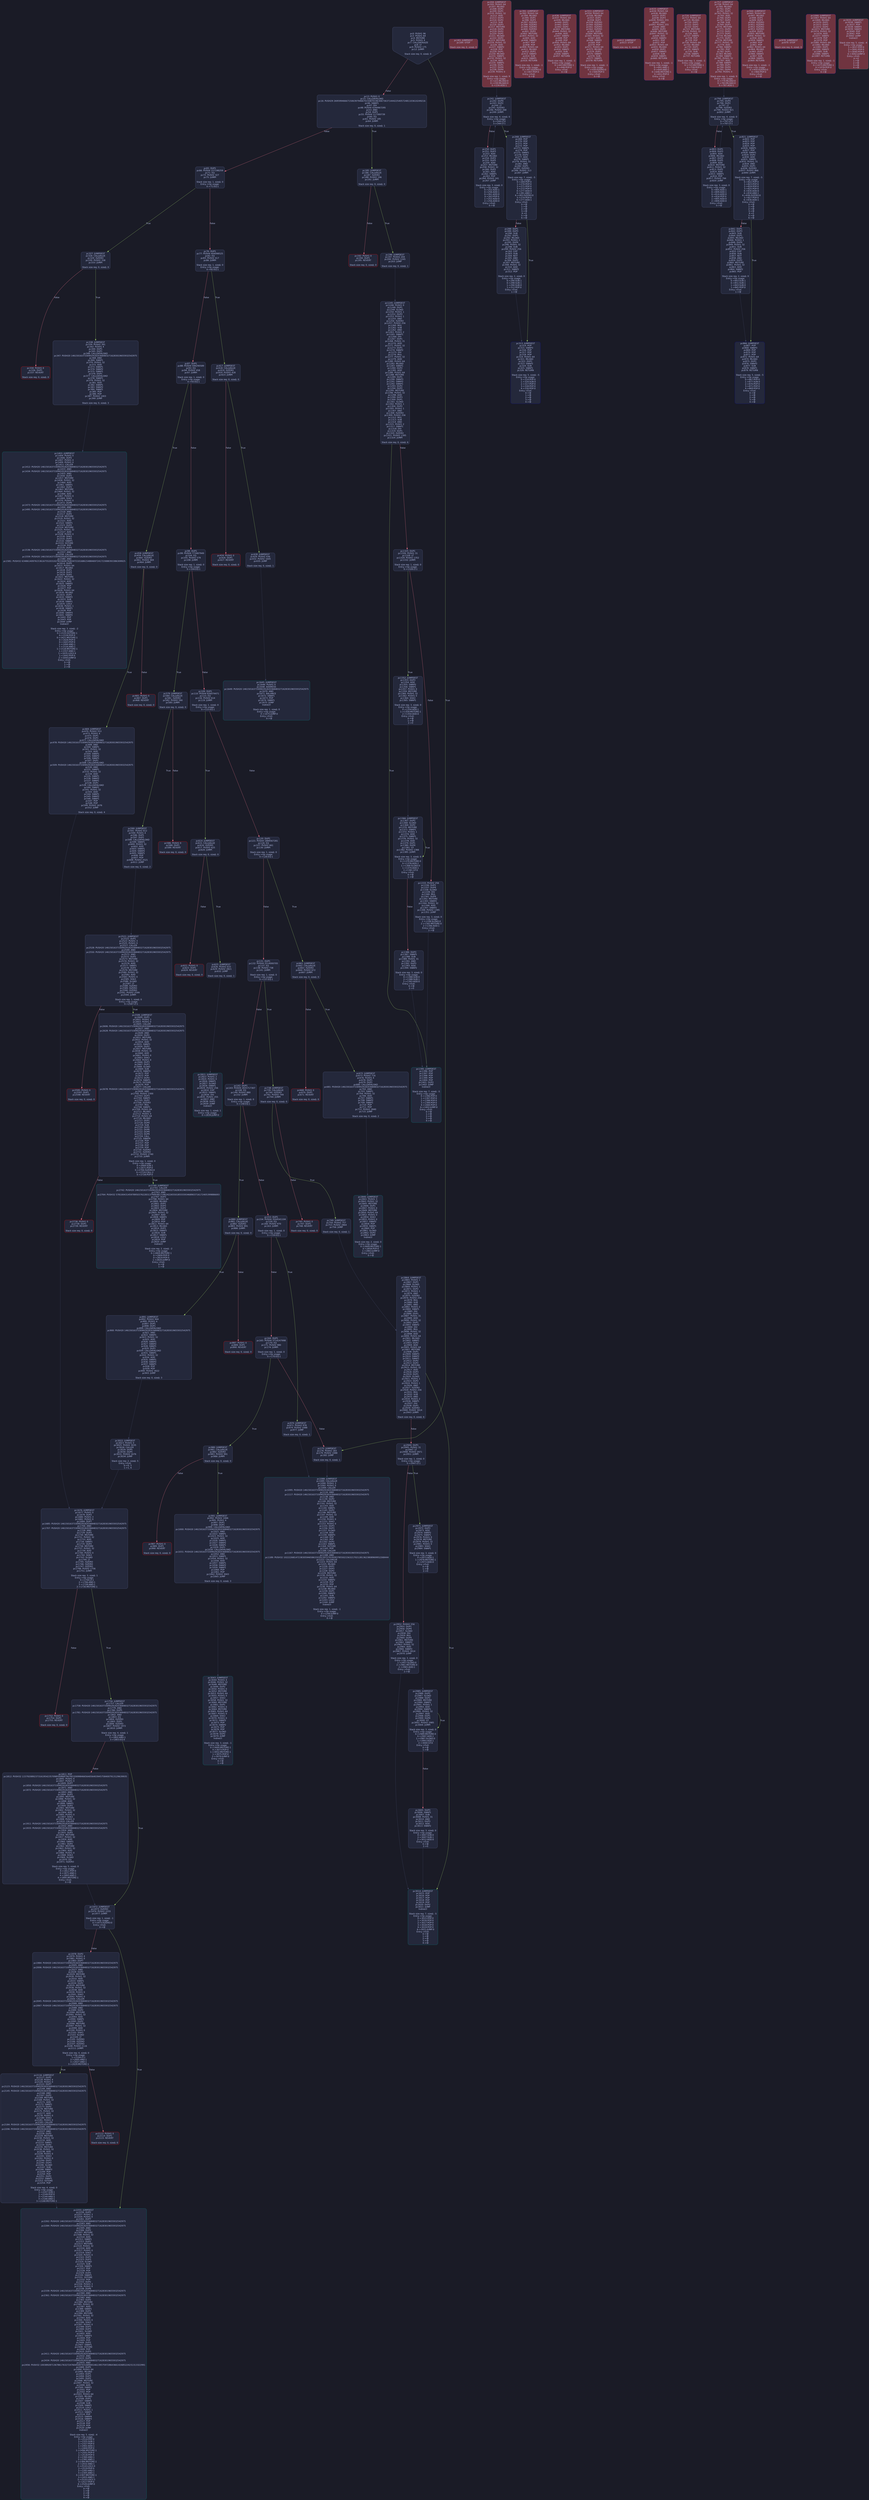 digraph G {
    node [shape=box, style="filled, rounded", color="#565f89", fontcolor="#c0caf5", fontname="Helvetica", fillcolor="#24283b"];
    edge [color="#414868", fontcolor="#c0caf5", fontname="Helvetica"];
    bgcolor="#1a1b26";
    0 [ label = "pc0: PUSH1 96
pc2: PUSH1 64
pc4: MSTORE
pc5: PUSH1 4
pc7: CALLDATASIZE
pc8: LT
pc9: PUSH2 175
pc12: JUMPI

Stack size req: 0, sizeΔ: 0
" shape = invhouse]
    1 [ label = "pc13: PUSH1 0
pc15: CALLDATALOAD
pc16: PUSH29 26959946667150639794667015087019630673637144422540572481103610249216
pc46: SWAP1
pc47: DIV
pc48: PUSH4 4294967295
pc53: AND
pc54: DUP1
pc55: PUSH4 117300739
pc60: EQ
pc61: PUSH2 185
pc64: JUMPI

Stack size req: 0, sizeΔ: 1
"]
    2 [ label = "pc65: DUP1
pc66: PUSH4 157198259
pc71: EQ
pc72: PUSH2 327
pc75: JUMPI

Stack size req: 1, sizeΔ: 0
Entry->Op usage:
	0->71:EQ:1
"]
    3 [ label = "pc76: DUP1
pc77: PUSH4 404098525
pc82: EQ
pc83: PUSH2 417
pc86: JUMPI

Stack size req: 1, sizeΔ: 0
Entry->Op usage:
	0->82:EQ:1
"]
    4 [ label = "pc87: DUP1
pc88: PUSH4 599290589
pc93: EQ
pc94: PUSH2 458
pc97: JUMPI

Stack size req: 1, sizeΔ: 0
Entry->Op usage:
	0->93:EQ:1
"]
    5 [ label = "pc98: DUP1
pc99: PUSH4 773487949
pc104: EQ
pc105: PUSH2 579
pc108: JUMPI

Stack size req: 1, sizeΔ: 0
Entry->Op usage:
	0->104:EQ:1
"]
    6 [ label = "pc109: DUP1
pc110: PUSH4 826074471
pc115: EQ
pc116: PUSH2 614
pc119: JUMPI

Stack size req: 1, sizeΔ: 0
Entry->Op usage:
	0->115:EQ:1
"]
    7 [ label = "pc120: DUP1
pc121: PUSH4 1889567281
pc126: EQ
pc127: PUSH2 661
pc130: JUMPI

Stack size req: 1, sizeΔ: 0
Entry->Op usage:
	0->126:EQ:1
"]
    8 [ label = "pc131: DUP1
pc132: PUSH4 2514000705
pc137: EQ
pc138: PUSH2 738
pc141: JUMPI

Stack size req: 1, sizeΔ: 0
Entry->Op usage:
	0->137:EQ:1
"]
    9 [ label = "pc142: DUP1
pc143: PUSH4 2835717307
pc148: EQ
pc149: PUSH2 880
pc152: JUMPI

Stack size req: 1, sizeΔ: 0
Entry->Op usage:
	0->148:EQ:1
"]
    10 [ label = "pc153: DUP1
pc154: PUSH4 3504541104
pc159: EQ
pc160: PUSH2 970
pc163: JUMPI

Stack size req: 1, sizeΔ: 0
Entry->Op usage:
	0->159:EQ:1
"]
    11 [ label = "pc164: DUP1
pc165: PUSH4 3714247998
pc170: EQ
pc171: PUSH2 980
pc174: JUMPI

Stack size req: 1, sizeΔ: 0
Entry->Op usage:
	0->170:EQ:1
"]
    12 [ label = "pc175: JUMPDEST
pc176: PUSH2 183
pc179: PUSH2 1088
pc182: JUMP

Stack size req: 0, sizeΔ: 1
"]
    13 [ label = "pc183: JUMPDEST
pc184: STOP

Stack size req: 0, sizeΔ: 0
" color = "darkblue" fillcolor = "#703440"]
    14 [ label = "pc185: JUMPDEST
pc186: CALLVALUE
pc187: ISZERO
pc188: PUSH2 196
pc191: JUMPI

Stack size req: 0, sizeΔ: 0
"]
    15 [ label = "pc192: PUSH1 0
pc194: DUP1
pc195: REVERT

Stack size req: 0, sizeΔ: 0
" color = "red"]
    16 [ label = "pc196: JUMPDEST
pc197: PUSH2 204
pc200: PUSH2 1245
pc203: JUMP

Stack size req: 0, sizeΔ: 1
"]
    17 [ label = "pc204: JUMPDEST
pc205: PUSH1 64
pc207: MLOAD
pc208: DUP1
pc209: DUP1
pc210: PUSH1 32
pc212: ADD
pc213: DUP3
pc214: DUP2
pc215: SUB
pc216: DUP3
pc217: MSTORE
pc218: DUP4
pc219: DUP2
pc220: DUP2
pc221: MLOAD
pc222: DUP2
pc223: MSTORE
pc224: PUSH1 32
pc226: ADD
pc227: SWAP2
pc228: POP
pc229: DUP1
pc230: MLOAD
pc231: SWAP1
pc232: PUSH1 32
pc234: ADD
pc235: SWAP1
pc236: DUP1
pc237: DUP4
pc238: DUP4
pc239: PUSH1 0

Stack size req: 1, sizeΔ: 9
Entry->Op usage:
	0->221:MLOAD:0
	0->230:MLOAD:0
	0->234:ADD:1
" fillcolor = "#703440"]
    18 [ label = "pc241: JUMPDEST
pc242: DUP4
pc243: DUP2
pc244: LT
pc245: ISZERO
pc246: PUSH2 268
pc249: JUMPI

Stack size req: 4, sizeΔ: 0
Entry->Op usage:
	0->244:LT:0
	3->244:LT:1
"]
    19 [ label = "pc250: DUP1
pc251: DUP3
pc252: ADD
pc253: MLOAD
pc254: DUP2
pc255: DUP5
pc256: ADD
pc257: MSTORE
pc258: PUSH1 32
pc260: DUP2
pc261: ADD
pc262: SWAP1
pc263: POP
pc264: PUSH2 241
pc267: JUMP

Stack size req: 3, sizeΔ: 0
Entry->Op usage:
	0->252:ADD:1
	0->256:ADD:1
	0->261:ADD:0
	0->263:POP:0
	1->252:ADD:0
	2->256:ADD:0
Entry->Exit:
	0->😵
"]
    20 [ label = "pc268: JUMPDEST
pc269: POP
pc270: POP
pc271: POP
pc272: POP
pc273: SWAP1
pc274: POP
pc275: SWAP1
pc276: DUP2
pc277: ADD
pc278: SWAP1
pc279: PUSH1 31
pc281: AND
pc282: DUP1
pc283: ISZERO
pc284: PUSH2 313
pc287: JUMPI

Stack size req: 7, sizeΔ: -5
Entry->Op usage:
	0->269:POP:0
	1->270:POP:0
	2->271:POP:0
	3->272:POP:0
	4->277:ADD:0
	4->281:AND:1
	4->283:ISZERO:0
	5->274:POP:0
	6->277:ADD:1
Entry->Exit:
	0->😵
	1->😵
	2->😵
	3->😵
	4->0
	5->😵
	6->😵
"]
    21 [ label = "pc288: DUP1
pc289: DUP3
pc290: SUB
pc291: DUP1
pc292: MLOAD
pc293: PUSH1 1
pc295: DUP4
pc296: PUSH1 32
pc298: SUB
pc299: PUSH2 256
pc302: EXP
pc303: SUB
pc304: NOT
pc305: AND
pc306: DUP2
pc307: MSTORE
pc308: PUSH1 32
pc310: ADD
pc311: SWAP2
pc312: POP

Stack size req: 2, sizeΔ: 0
Entry->Op usage:
	0->290:SUB:1
	0->298:SUB:1
	1->290:SUB:0
	1->312:POP:0
Entry->Exit:
	1->😵
"]
    22 [ label = "pc313: JUMPDEST
pc314: POP
pc315: SWAP3
pc316: POP
pc317: POP
pc318: POP
pc319: PUSH1 64
pc321: MLOAD
pc322: DUP1
pc323: SWAP2
pc324: SUB
pc325: SWAP1
pc326: RETURN

Stack size req: 5, sizeΔ: -5
Entry->Op usage:
	0->314:POP:0
	1->324:SUB:0
	2->317:POP:0
	3->318:POP:0
	4->316:POP:0
Entry->Exit:
	0->😵
	1->😵
	2->😵
	3->😵
	4->😵
" color = "darkblue"]
    23 [ label = "pc327: JUMPDEST
pc328: CALLVALUE
pc329: ISZERO
pc330: PUSH2 338
pc333: JUMPI

Stack size req: 0, sizeΔ: 0
"]
    24 [ label = "pc334: PUSH1 0
pc336: DUP1
pc337: REVERT

Stack size req: 0, sizeΔ: 0
" color = "red"]
    25 [ label = "pc338: JUMPDEST
pc339: PUSH2 391
pc342: PUSH1 4
pc344: DUP1
pc345: DUP1
pc346: CALLDATALOAD
pc347: PUSH20 1461501637330902918203684832716283019655932542975
pc368: AND
pc369: SWAP1
pc370: PUSH1 32
pc372: ADD
pc373: SWAP1
pc374: SWAP2
pc375: SWAP1
pc376: DUP1
pc377: CALLDATALOAD
pc378: SWAP1
pc379: PUSH1 32
pc381: ADD
pc382: SWAP1
pc383: SWAP2
pc384: SWAP1
pc385: POP
pc386: POP
pc387: PUSH2 1403
pc390: JUMP

Stack size req: 0, sizeΔ: 3
"]
    26 [ label = "pc391: JUMPDEST
pc392: PUSH1 64
pc394: MLOAD
pc395: DUP1
pc396: DUP3
pc397: ISZERO
pc398: ISZERO
pc399: ISZERO
pc400: ISZERO
pc401: DUP2
pc402: MSTORE
pc403: PUSH1 32
pc405: ADD
pc406: SWAP2
pc407: POP
pc408: POP
pc409: PUSH1 64
pc411: MLOAD
pc412: DUP1
pc413: SWAP2
pc414: SUB
pc415: SWAP1
pc416: RETURN

Stack size req: 1, sizeΔ: -1
Entry->Op usage:
	0->397:ISZERO:0
	0->407:POP:0
Entry->Exit:
	0->😵
" color = "darkblue" fillcolor = "#703440"]
    27 [ label = "pc417: JUMPDEST
pc418: CALLVALUE
pc419: ISZERO
pc420: PUSH2 428
pc423: JUMPI

Stack size req: 0, sizeΔ: 0
"]
    28 [ label = "pc424: PUSH1 0
pc426: DUP1
pc427: REVERT

Stack size req: 0, sizeΔ: 0
" color = "red"]
    29 [ label = "pc428: JUMPDEST
pc429: PUSH2 436
pc432: PUSH2 1645
pc435: JUMP

Stack size req: 0, sizeΔ: 1
"]
    30 [ label = "pc436: JUMPDEST
pc437: PUSH1 64
pc439: MLOAD
pc440: DUP1
pc441: DUP3
pc442: DUP2
pc443: MSTORE
pc444: PUSH1 32
pc446: ADD
pc447: SWAP2
pc448: POP
pc449: POP
pc450: PUSH1 64
pc452: MLOAD
pc453: DUP1
pc454: SWAP2
pc455: SUB
pc456: SWAP1
pc457: RETURN

Stack size req: 1, sizeΔ: -1
Entry->Op usage:
	0->443:MSTORE:1
	0->448:POP:0
Entry->Exit:
	0->😵
" color = "darkblue" fillcolor = "#703440"]
    31 [ label = "pc458: JUMPDEST
pc459: CALLVALUE
pc460: ISZERO
pc461: PUSH2 469
pc464: JUMPI

Stack size req: 0, sizeΔ: 0
"]
    32 [ label = "pc465: PUSH1 0
pc467: DUP1
pc468: REVERT

Stack size req: 0, sizeΔ: 0
" color = "red"]
    33 [ label = "pc469: JUMPDEST
pc470: PUSH2 553
pc473: PUSH1 4
pc475: DUP1
pc476: DUP1
pc477: CALLDATALOAD
pc478: PUSH20 1461501637330902918203684832716283019655932542975
pc499: AND
pc500: SWAP1
pc501: PUSH1 32
pc503: ADD
pc504: SWAP1
pc505: SWAP2
pc506: SWAP1
pc507: DUP1
pc508: CALLDATALOAD
pc509: PUSH20 1461501637330902918203684832716283019655932542975
pc530: AND
pc531: SWAP1
pc532: PUSH1 32
pc534: ADD
pc535: SWAP1
pc536: SWAP2
pc537: SWAP1
pc538: DUP1
pc539: CALLDATALOAD
pc540: SWAP1
pc541: PUSH1 32
pc543: ADD
pc544: SWAP1
pc545: SWAP2
pc546: SWAP1
pc547: POP
pc548: POP
pc549: PUSH2 1676
pc552: JUMP

Stack size req: 0, sizeΔ: 4
"]
    34 [ label = "pc553: JUMPDEST
pc554: PUSH1 64
pc556: MLOAD
pc557: DUP1
pc558: DUP3
pc559: ISZERO
pc560: ISZERO
pc561: ISZERO
pc562: ISZERO
pc563: DUP2
pc564: MSTORE
pc565: PUSH1 32
pc567: ADD
pc568: SWAP2
pc569: POP
pc570: POP
pc571: PUSH1 64
pc573: MLOAD
pc574: DUP1
pc575: SWAP2
pc576: SUB
pc577: SWAP1
pc578: RETURN

Stack size req: 1, sizeΔ: -1
Entry->Op usage:
	0->559:ISZERO:0
	0->569:POP:0
Entry->Exit:
	0->😵
" color = "darkblue" fillcolor = "#703440"]
    35 [ label = "pc579: JUMPDEST
pc580: CALLVALUE
pc581: ISZERO
pc582: PUSH2 590
pc585: JUMPI

Stack size req: 0, sizeΔ: 0
"]
    36 [ label = "pc586: PUSH1 0
pc588: DUP1
pc589: REVERT

Stack size req: 0, sizeΔ: 0
" color = "red"]
    37 [ label = "pc590: JUMPDEST
pc591: PUSH2 612
pc594: PUSH1 4
pc596: DUP1
pc597: DUP1
pc598: CALLDATALOAD
pc599: SWAP1
pc600: PUSH1 32
pc602: ADD
pc603: SWAP1
pc604: SWAP2
pc605: SWAP1
pc606: POP
pc607: POP
pc608: PUSH2 2521
pc611: JUMP

Stack size req: 0, sizeΔ: 2
"]
    38 [ label = "pc612: JUMPDEST
pc613: STOP

Stack size req: 0, sizeΔ: 0
" color = "darkblue" fillcolor = "#703440"]
    39 [ label = "pc614: JUMPDEST
pc615: CALLVALUE
pc616: ISZERO
pc617: PUSH2 625
pc620: JUMPI

Stack size req: 0, sizeΔ: 0
"]
    40 [ label = "pc621: PUSH1 0
pc623: DUP1
pc624: REVERT

Stack size req: 0, sizeΔ: 0
" color = "red"]
    41 [ label = "pc625: JUMPDEST
pc626: PUSH2 633
pc629: PUSH2 2821
pc632: JUMP

Stack size req: 0, sizeΔ: 1
"]
    42 [ label = "pc633: JUMPDEST
pc634: PUSH1 64
pc636: MLOAD
pc637: DUP1
pc638: DUP3
pc639: PUSH1 255
pc641: AND
pc642: PUSH1 255
pc644: AND
pc645: DUP2
pc646: MSTORE
pc647: PUSH1 32
pc649: ADD
pc650: SWAP2
pc651: POP
pc652: POP
pc653: PUSH1 64
pc655: MLOAD
pc656: DUP1
pc657: SWAP2
pc658: SUB
pc659: SWAP1
pc660: RETURN

Stack size req: 1, sizeΔ: -1
Entry->Op usage:
	0->641:AND:1
	0->644:AND:1
	0->646:MSTORE:1
	0->651:POP:0
Entry->Exit:
	0->😵
" color = "darkblue" fillcolor = "#703440"]
    43 [ label = "pc661: JUMPDEST
pc662: CALLVALUE
pc663: ISZERO
pc664: PUSH2 672
pc667: JUMPI

Stack size req: 0, sizeΔ: 0
"]
    44 [ label = "pc668: PUSH1 0
pc670: DUP1
pc671: REVERT

Stack size req: 0, sizeΔ: 0
" color = "red"]
    45 [ label = "pc672: JUMPDEST
pc673: PUSH2 716
pc676: PUSH1 4
pc678: DUP1
pc679: DUP1
pc680: CALLDATALOAD
pc681: PUSH20 1461501637330902918203684832716283019655932542975
pc702: AND
pc703: SWAP1
pc704: PUSH1 32
pc706: ADD
pc707: SWAP1
pc708: SWAP2
pc709: SWAP1
pc710: POP
pc711: POP
pc712: PUSH2 2840
pc715: JUMP

Stack size req: 0, sizeΔ: 2
"]
    46 [ label = "pc716: JUMPDEST
pc717: PUSH1 64
pc719: MLOAD
pc720: DUP1
pc721: DUP3
pc722: DUP2
pc723: MSTORE
pc724: PUSH1 32
pc726: ADD
pc727: SWAP2
pc728: POP
pc729: POP
pc730: PUSH1 64
pc732: MLOAD
pc733: DUP1
pc734: SWAP2
pc735: SUB
pc736: SWAP1
pc737: RETURN

Stack size req: 1, sizeΔ: -1
Entry->Op usage:
	0->723:MSTORE:1
	0->728:POP:0
Entry->Exit:
	0->😵
" color = "darkblue" fillcolor = "#703440"]
    47 [ label = "pc738: JUMPDEST
pc739: CALLVALUE
pc740: ISZERO
pc741: PUSH2 749
pc744: JUMPI

Stack size req: 0, sizeΔ: 0
"]
    48 [ label = "pc745: PUSH1 0
pc747: DUP1
pc748: REVERT

Stack size req: 0, sizeΔ: 0
" color = "red"]
    49 [ label = "pc749: JUMPDEST
pc750: PUSH2 757
pc753: PUSH2 2864
pc756: JUMP

Stack size req: 0, sizeΔ: 1
"]
    50 [ label = "pc757: JUMPDEST
pc758: PUSH1 64
pc760: MLOAD
pc761: DUP1
pc762: DUP1
pc763: PUSH1 32
pc765: ADD
pc766: DUP3
pc767: DUP2
pc768: SUB
pc769: DUP3
pc770: MSTORE
pc771: DUP4
pc772: DUP2
pc773: DUP2
pc774: MLOAD
pc775: DUP2
pc776: MSTORE
pc777: PUSH1 32
pc779: ADD
pc780: SWAP2
pc781: POP
pc782: DUP1
pc783: MLOAD
pc784: SWAP1
pc785: PUSH1 32
pc787: ADD
pc788: SWAP1
pc789: DUP1
pc790: DUP4
pc791: DUP4
pc792: PUSH1 0

Stack size req: 1, sizeΔ: 9
Entry->Op usage:
	0->774:MLOAD:0
	0->783:MLOAD:0
	0->787:ADD:1
" fillcolor = "#703440"]
    51 [ label = "pc794: JUMPDEST
pc795: DUP4
pc796: DUP2
pc797: LT
pc798: ISZERO
pc799: PUSH2 821
pc802: JUMPI

Stack size req: 4, sizeΔ: 0
Entry->Op usage:
	0->797:LT:0
	3->797:LT:1
"]
    52 [ label = "pc803: DUP1
pc804: DUP3
pc805: ADD
pc806: MLOAD
pc807: DUP2
pc808: DUP5
pc809: ADD
pc810: MSTORE
pc811: PUSH1 32
pc813: DUP2
pc814: ADD
pc815: SWAP1
pc816: POP
pc817: PUSH2 794
pc820: JUMP

Stack size req: 3, sizeΔ: 0
Entry->Op usage:
	0->805:ADD:1
	0->809:ADD:1
	0->814:ADD:0
	0->816:POP:0
	1->805:ADD:0
	2->809:ADD:0
Entry->Exit:
	0->😵
"]
    53 [ label = "pc821: JUMPDEST
pc822: POP
pc823: POP
pc824: POP
pc825: POP
pc826: SWAP1
pc827: POP
pc828: SWAP1
pc829: DUP2
pc830: ADD
pc831: SWAP1
pc832: PUSH1 31
pc834: AND
pc835: DUP1
pc836: ISZERO
pc837: PUSH2 866
pc840: JUMPI

Stack size req: 7, sizeΔ: -5
Entry->Op usage:
	0->822:POP:0
	1->823:POP:0
	2->824:POP:0
	3->825:POP:0
	4->830:ADD:0
	4->834:AND:1
	4->836:ISZERO:0
	5->827:POP:0
	6->830:ADD:1
Entry->Exit:
	0->😵
	1->😵
	2->😵
	3->😵
	4->0
	5->😵
	6->😵
"]
    54 [ label = "pc841: DUP1
pc842: DUP3
pc843: SUB
pc844: DUP1
pc845: MLOAD
pc846: PUSH1 1
pc848: DUP4
pc849: PUSH1 32
pc851: SUB
pc852: PUSH2 256
pc855: EXP
pc856: SUB
pc857: NOT
pc858: AND
pc859: DUP2
pc860: MSTORE
pc861: PUSH1 32
pc863: ADD
pc864: SWAP2
pc865: POP

Stack size req: 2, sizeΔ: 0
Entry->Op usage:
	0->843:SUB:1
	0->851:SUB:1
	1->843:SUB:0
	1->865:POP:0
Entry->Exit:
	1->😵
"]
    55 [ label = "pc866: JUMPDEST
pc867: POP
pc868: SWAP3
pc869: POP
pc870: POP
pc871: POP
pc872: PUSH1 64
pc874: MLOAD
pc875: DUP1
pc876: SWAP2
pc877: SUB
pc878: SWAP1
pc879: RETURN

Stack size req: 5, sizeΔ: -5
Entry->Op usage:
	0->867:POP:0
	1->877:SUB:0
	2->870:POP:0
	3->871:POP:0
	4->869:POP:0
Entry->Exit:
	0->😵
	1->😵
	2->😵
	3->😵
	4->😵
" color = "darkblue"]
    56 [ label = "pc880: JUMPDEST
pc881: CALLVALUE
pc882: ISZERO
pc883: PUSH2 891
pc886: JUMPI

Stack size req: 0, sizeΔ: 0
"]
    57 [ label = "pc887: PUSH1 0
pc889: DUP1
pc890: REVERT

Stack size req: 0, sizeΔ: 0
" color = "red"]
    58 [ label = "pc891: JUMPDEST
pc892: PUSH2 944
pc895: PUSH1 4
pc897: DUP1
pc898: DUP1
pc899: CALLDATALOAD
pc900: PUSH20 1461501637330902918203684832716283019655932542975
pc921: AND
pc922: SWAP1
pc923: PUSH1 32
pc925: ADD
pc926: SWAP1
pc927: SWAP2
pc928: SWAP1
pc929: DUP1
pc930: CALLDATALOAD
pc931: SWAP1
pc932: PUSH1 32
pc934: ADD
pc935: SWAP1
pc936: SWAP2
pc937: SWAP1
pc938: POP
pc939: POP
pc940: PUSH2 3022
pc943: JUMP

Stack size req: 0, sizeΔ: 3
"]
    59 [ label = "pc944: JUMPDEST
pc945: PUSH1 64
pc947: MLOAD
pc948: DUP1
pc949: DUP3
pc950: ISZERO
pc951: ISZERO
pc952: ISZERO
pc953: ISZERO
pc954: DUP2
pc955: MSTORE
pc956: PUSH1 32
pc958: ADD
pc959: SWAP2
pc960: POP
pc961: POP
pc962: PUSH1 64
pc964: MLOAD
pc965: DUP1
pc966: SWAP2
pc967: SUB
pc968: SWAP1
pc969: RETURN

Stack size req: 1, sizeΔ: -1
Entry->Op usage:
	0->950:ISZERO:0
	0->960:POP:0
Entry->Exit:
	0->😵
" color = "darkblue" fillcolor = "#703440"]
    60 [ label = "pc970: JUMPDEST
pc971: PUSH2 978
pc974: PUSH2 1088
pc977: JUMP

Stack size req: 0, sizeΔ: 1
"]
    61 [ label = "pc978: JUMPDEST
pc979: STOP

Stack size req: 0, sizeΔ: 0
" color = "darkblue" fillcolor = "#703440"]
    62 [ label = "pc980: JUMPDEST
pc981: CALLVALUE
pc982: ISZERO
pc983: PUSH2 991
pc986: JUMPI

Stack size req: 0, sizeΔ: 0
"]
    63 [ label = "pc987: PUSH1 0
pc989: DUP1
pc990: REVERT

Stack size req: 0, sizeΔ: 0
" color = "red"]
    64 [ label = "pc991: JUMPDEST
pc992: PUSH2 1066
pc995: PUSH1 4
pc997: DUP1
pc998: DUP1
pc999: CALLDATALOAD
pc1000: PUSH20 1461501637330902918203684832716283019655932542975
pc1021: AND
pc1022: SWAP1
pc1023: PUSH1 32
pc1025: ADD
pc1026: SWAP1
pc1027: SWAP2
pc1028: SWAP1
pc1029: DUP1
pc1030: CALLDATALOAD
pc1031: PUSH20 1461501637330902918203684832716283019655932542975
pc1052: AND
pc1053: SWAP1
pc1054: PUSH1 32
pc1056: ADD
pc1057: SWAP1
pc1058: SWAP2
pc1059: SWAP1
pc1060: POP
pc1061: POP
pc1062: PUSH2 3043
pc1065: JUMP

Stack size req: 0, sizeΔ: 3
"]
    65 [ label = "pc1066: JUMPDEST
pc1067: PUSH1 64
pc1069: MLOAD
pc1070: DUP1
pc1071: DUP3
pc1072: DUP2
pc1073: MSTORE
pc1074: PUSH1 32
pc1076: ADD
pc1077: SWAP2
pc1078: POP
pc1079: POP
pc1080: PUSH1 64
pc1082: MLOAD
pc1083: DUP1
pc1084: SWAP2
pc1085: SUB
pc1086: SWAP1
pc1087: RETURN

Stack size req: 1, sizeΔ: -1
Entry->Op usage:
	0->1073:MSTORE:1
	0->1078:POP:0
Entry->Exit:
	0->😵
" color = "darkblue" fillcolor = "#703440"]
    66 [ label = "pc1088: JUMPDEST
pc1089: CALLVALUE
pc1090: PUSH1 3
pc1092: PUSH1 0
pc1094: CALLER
pc1095: PUSH20 1461501637330902918203684832716283019655932542975
pc1116: AND
pc1117: PUSH20 1461501637330902918203684832716283019655932542975
pc1138: AND
pc1139: DUP2
pc1140: MSTORE
pc1141: PUSH1 32
pc1143: ADD
pc1144: SWAP1
pc1145: DUP2
pc1146: MSTORE
pc1147: PUSH1 32
pc1149: ADD
pc1150: PUSH1 0
pc1152: SHA3
pc1153: PUSH1 0
pc1155: DUP3
pc1156: DUP3
pc1157: SLOAD
pc1158: ADD
pc1159: SWAP3
pc1160: POP
pc1161: POP
pc1162: DUP2
pc1163: SWAP1
pc1164: SSTORE
pc1165: POP
pc1166: CALLER
pc1167: PUSH20 1461501637330902918203684832716283019655932542975
pc1188: AND
pc1189: PUSH32 102222681472383059465863322013072701928378550215632170212813623808969952268444
pc1222: CALLVALUE
pc1223: PUSH1 64
pc1225: MLOAD
pc1226: DUP1
pc1227: DUP3
pc1228: DUP2
pc1229: MSTORE
pc1230: PUSH1 32
pc1232: ADD
pc1233: SWAP2
pc1234: POP
pc1235: POP
pc1236: PUSH1 64
pc1238: MLOAD
pc1239: DUP1
pc1240: SWAP2
pc1241: SUB
pc1242: SWAP1
pc1243: LOG2
pc1244: JUMP
Indirect!

Stack size req: 1, sizeΔ: -1
Entry->Op usage:
	0->1244:JUMP:0
Entry->Exit:
	0->😵
" color = "teal"]
    67 [ label = "pc1245: JUMPDEST
pc1246: PUSH1 0
pc1248: DUP1
pc1249: SLOAD
pc1250: PUSH1 1
pc1252: DUP2
pc1253: PUSH1 1
pc1255: AND
pc1256: ISZERO
pc1257: PUSH2 256
pc1260: MUL
pc1261: SUB
pc1262: AND
pc1263: PUSH1 2
pc1265: SWAP1
pc1266: DIV
pc1267: DUP1
pc1268: PUSH1 31
pc1270: ADD
pc1271: PUSH1 32
pc1273: DUP1
pc1274: SWAP2
pc1275: DIV
pc1276: MUL
pc1277: PUSH1 32
pc1279: ADD
pc1280: PUSH1 64
pc1282: MLOAD
pc1283: SWAP1
pc1284: DUP2
pc1285: ADD
pc1286: PUSH1 64
pc1288: MSTORE
pc1289: DUP1
pc1290: SWAP3
pc1291: SWAP2
pc1292: SWAP1
pc1293: DUP2
pc1294: DUP2
pc1295: MSTORE
pc1296: PUSH1 32
pc1298: ADD
pc1299: DUP3
pc1300: DUP1
pc1301: SLOAD
pc1302: PUSH1 1
pc1304: DUP2
pc1305: PUSH1 1
pc1307: AND
pc1308: ISZERO
pc1309: PUSH2 256
pc1312: MUL
pc1313: SUB
pc1314: AND
pc1315: PUSH1 2
pc1317: SWAP1
pc1318: DIV
pc1319: DUP1
pc1320: ISZERO
pc1321: PUSH2 1395
pc1324: JUMPI

Stack size req: 0, sizeΔ: 6
"]
    68 [ label = "pc1325: DUP1
pc1326: PUSH1 31
pc1328: LT
pc1329: PUSH2 1352
pc1332: JUMPI

Stack size req: 1, sizeΔ: 0
Entry->Op usage:
	0->1328:LT:1
"]
    69 [ label = "pc1333: PUSH2 256
pc1336: DUP1
pc1337: DUP4
pc1338: SLOAD
pc1339: DIV
pc1340: MUL
pc1341: DUP4
pc1342: MSTORE
pc1343: SWAP2
pc1344: PUSH1 32
pc1346: ADD
pc1347: SWAP2
pc1348: PUSH2 1395
pc1351: JUMP

Stack size req: 3, sizeΔ: 0
Entry->Op usage:
	1->1338:SLOAD:0
	2->1342:MSTORE:0
	2->1346:ADD:1
Entry->Exit:
	2->😵
"]
    70 [ label = "pc1352: JUMPDEST
pc1353: DUP3
pc1354: ADD
pc1355: SWAP2
pc1356: SWAP1
pc1357: PUSH1 0
pc1359: MSTORE
pc1360: PUSH1 32
pc1362: PUSH1 0
pc1364: SHA3
pc1365: SWAP1

Stack size req: 3, sizeΔ: 0
Entry->Op usage:
	0->1354:ADD:1
	1->1359:MSTORE:1
	2->1354:ADD:0
Entry->Exit:
	0->😵
	1->😵
	2->0
"]
    71 [ label = "pc1366: JUMPDEST
pc1367: DUP2
pc1368: SLOAD
pc1369: DUP2
pc1370: MSTORE
pc1371: SWAP1
pc1372: PUSH1 1
pc1374: ADD
pc1375: SWAP1
pc1376: PUSH1 32
pc1378: ADD
pc1379: DUP1
pc1380: DUP4
pc1381: GT
pc1382: PUSH2 1366
pc1385: JUMPI

Stack size req: 3, sizeΔ: 0
Entry->Op usage:
	0->1370:MSTORE:0
	0->1378:ADD:1
	1->1368:SLOAD:0
	1->1374:ADD:1
	2->1381:GT:0
Entry->Exit:
	0->😵
	1->😵
"]
    72 [ label = "pc1386: DUP3
pc1387: SWAP1
pc1388: SUB
pc1389: PUSH1 31
pc1391: AND
pc1392: DUP3
pc1393: ADD
pc1394: SWAP2

Stack size req: 3, sizeΔ: 0
Entry->Op usage:
	0->1388:SUB:0
	2->1388:SUB:1
	2->1393:ADD:0
Entry->Exit:
	0->😵
	2->0
"]
    73 [ label = "pc1395: JUMPDEST
pc1396: POP
pc1397: POP
pc1398: POP
pc1399: POP
pc1400: POP
pc1401: DUP2
pc1402: JUMP
Indirect!

Stack size req: 7, sizeΔ: -5
Entry->Op usage:
	0->1396:POP:0
	1->1397:POP:0
	2->1398:POP:0
	3->1399:POP:0
	4->1400:POP:0
	6->1402:JUMP:0
Entry->Exit:
	0->😵
	1->😵
	2->😵
	3->😵
	4->😵
" color = "teal"]
    74 [ label = "pc1403: JUMPDEST
pc1404: PUSH1 0
pc1406: DUP2
pc1407: PUSH1 4
pc1409: PUSH1 0
pc1411: CALLER
pc1412: PUSH20 1461501637330902918203684832716283019655932542975
pc1433: AND
pc1434: PUSH20 1461501637330902918203684832716283019655932542975
pc1455: AND
pc1456: DUP2
pc1457: MSTORE
pc1458: PUSH1 32
pc1460: ADD
pc1461: SWAP1
pc1462: DUP2
pc1463: MSTORE
pc1464: PUSH1 32
pc1466: ADD
pc1467: PUSH1 0
pc1469: SHA3
pc1470: PUSH1 0
pc1472: DUP6
pc1473: PUSH20 1461501637330902918203684832716283019655932542975
pc1494: AND
pc1495: PUSH20 1461501637330902918203684832716283019655932542975
pc1516: AND
pc1517: DUP2
pc1518: MSTORE
pc1519: PUSH1 32
pc1521: ADD
pc1522: SWAP1
pc1523: DUP2
pc1524: MSTORE
pc1525: PUSH1 32
pc1527: ADD
pc1528: PUSH1 0
pc1530: SHA3
pc1531: DUP2
pc1532: SWAP1
pc1533: SSTORE
pc1534: POP
pc1535: DUP3
pc1536: PUSH20 1461501637330902918203684832716283019655932542975
pc1557: AND
pc1558: CALLER
pc1559: PUSH20 1461501637330902918203684832716283019655932542975
pc1580: AND
pc1581: PUSH32 63486140976153616755203102783360879283472101686154884697241723088393386309925
pc1614: DUP5
pc1615: PUSH1 64
pc1617: MLOAD
pc1618: DUP1
pc1619: DUP3
pc1620: DUP2
pc1621: MSTORE
pc1622: PUSH1 32
pc1624: ADD
pc1625: SWAP2
pc1626: POP
pc1627: POP
pc1628: PUSH1 64
pc1630: MLOAD
pc1631: DUP1
pc1632: SWAP2
pc1633: SUB
pc1634: SWAP1
pc1635: LOG3
pc1636: PUSH1 1
pc1638: SWAP1
pc1639: POP
pc1640: SWAP3
pc1641: SWAP2
pc1642: POP
pc1643: POP
pc1644: JUMP
Indirect!

Stack size req: 3, sizeΔ: -2
Entry->Op usage:
	0->1533:SSTORE:1
	0->1534:POP:0
	0->1621:MSTORE:1
	0->1626:POP:0
	0->1643:POP:0
	1->1494:AND:1
	1->1516:AND:1
	1->1518:MSTORE:1
	1->1557:AND:1
	1->1635:LOG3:4
	1->1642:POP:0
	2->1644:JUMP:0
Entry->Exit:
	0->😵
	1->😵
	2->😵
" color = "teal"]
    75 [ label = "pc1645: JUMPDEST
pc1646: PUSH1 0
pc1648: ADDRESS
pc1649: PUSH20 1461501637330902918203684832716283019655932542975
pc1670: AND
pc1671: BALANCE
pc1672: SWAP1
pc1673: POP
pc1674: SWAP1
pc1675: JUMP
Indirect!

Stack size req: 1, sizeΔ: 0
Entry->Op usage:
	0->1675:JUMP:0
Entry->Exit:
	0->😵
" color = "teal"]
    76 [ label = "pc1676: JUMPDEST
pc1677: PUSH1 0
pc1679: DUP2
pc1680: PUSH1 3
pc1682: PUSH1 0
pc1684: DUP7
pc1685: PUSH20 1461501637330902918203684832716283019655932542975
pc1706: AND
pc1707: PUSH20 1461501637330902918203684832716283019655932542975
pc1728: AND
pc1729: DUP2
pc1730: MSTORE
pc1731: PUSH1 32
pc1733: ADD
pc1734: SWAP1
pc1735: DUP2
pc1736: MSTORE
pc1737: PUSH1 32
pc1739: ADD
pc1740: PUSH1 0
pc1742: SHA3
pc1743: SLOAD
pc1744: LT
pc1745: ISZERO
pc1746: ISZERO
pc1747: ISZERO
pc1748: PUSH2 1756
pc1751: JUMPI

Stack size req: 3, sizeΔ: 1
Entry->Op usage:
	0->1744:LT:1
	2->1706:AND:1
	2->1728:AND:1
	2->1730:MSTORE:1
"]
    77 [ label = "pc1752: PUSH1 0
pc1754: DUP1
pc1755: REVERT

Stack size req: 0, sizeΔ: 0
" color = "red"]
    78 [ label = "pc1756: JUMPDEST
pc1757: CALLER
pc1758: PUSH20 1461501637330902918203684832716283019655932542975
pc1779: AND
pc1780: DUP5
pc1781: PUSH20 1461501637330902918203684832716283019655932542975
pc1802: AND
pc1803: EQ
pc1804: ISZERO
pc1805: DUP1
pc1806: ISZERO
pc1807: PUSH2 1972
pc1810: JUMPI

Stack size req: 4, sizeΔ: 1
Entry->Op usage:
	3->1802:AND:1
	3->1803:EQ:0
"]
    79 [ label = "pc1811: POP
pc1812: PUSH32 115792089237316195423570985008687907853269984665640564039457584007913129639935
pc1845: PUSH1 4
pc1847: PUSH1 0
pc1849: DUP7
pc1850: PUSH20 1461501637330902918203684832716283019655932542975
pc1871: AND
pc1872: PUSH20 1461501637330902918203684832716283019655932542975
pc1893: AND
pc1894: DUP2
pc1895: MSTORE
pc1896: PUSH1 32
pc1898: ADD
pc1899: SWAP1
pc1900: DUP2
pc1901: MSTORE
pc1902: PUSH1 32
pc1904: ADD
pc1905: PUSH1 0
pc1907: SHA3
pc1908: PUSH1 0
pc1910: CALLER
pc1911: PUSH20 1461501637330902918203684832716283019655932542975
pc1932: AND
pc1933: PUSH20 1461501637330902918203684832716283019655932542975
pc1954: AND
pc1955: DUP2
pc1956: MSTORE
pc1957: PUSH1 32
pc1959: ADD
pc1960: SWAP1
pc1961: DUP2
pc1962: MSTORE
pc1963: PUSH1 32
pc1965: ADD
pc1966: PUSH1 0
pc1968: SHA3
pc1969: SLOAD
pc1970: EQ
pc1971: ISZERO

Stack size req: 5, sizeΔ: 0
Entry->Op usage:
	0->1811:POP:0
	4->1871:AND:1
	4->1893:AND:1
	4->1895:MSTORE:1
Entry->Exit:
	0->😵
"]
    80 [ label = "pc1972: JUMPDEST
pc1973: ISZERO
pc1974: PUSH2 2255
pc1977: JUMPI

Stack size req: 1, sizeΔ: -1
Entry->Op usage:
	0->1973:ISZERO:0
Entry->Exit:
	0->😵
"]
    81 [ label = "pc1978: DUP2
pc1979: PUSH1 4
pc1981: PUSH1 0
pc1983: DUP7
pc1984: PUSH20 1461501637330902918203684832716283019655932542975
pc2005: AND
pc2006: PUSH20 1461501637330902918203684832716283019655932542975
pc2027: AND
pc2028: DUP2
pc2029: MSTORE
pc2030: PUSH1 32
pc2032: ADD
pc2033: SWAP1
pc2034: DUP2
pc2035: MSTORE
pc2036: PUSH1 32
pc2038: ADD
pc2039: PUSH1 0
pc2041: SHA3
pc2042: PUSH1 0
pc2044: CALLER
pc2045: PUSH20 1461501637330902918203684832716283019655932542975
pc2066: AND
pc2067: PUSH20 1461501637330902918203684832716283019655932542975
pc2088: AND
pc2089: DUP2
pc2090: MSTORE
pc2091: PUSH1 32
pc2093: ADD
pc2094: SWAP1
pc2095: DUP2
pc2096: MSTORE
pc2097: PUSH1 32
pc2099: ADD
pc2100: PUSH1 0
pc2102: SHA3
pc2103: SLOAD
pc2104: LT
pc2105: ISZERO
pc2106: ISZERO
pc2107: ISZERO
pc2108: PUSH2 2116
pc2111: JUMPI

Stack size req: 4, sizeΔ: 0
Entry->Op usage:
	1->2104:LT:1
	3->2005:AND:1
	3->2027:AND:1
	3->2029:MSTORE:1
"]
    82 [ label = "pc2112: PUSH1 0
pc2114: DUP1
pc2115: REVERT

Stack size req: 0, sizeΔ: 0
" color = "red"]
    83 [ label = "pc2116: JUMPDEST
pc2117: DUP2
pc2118: PUSH1 4
pc2120: PUSH1 0
pc2122: DUP7
pc2123: PUSH20 1461501637330902918203684832716283019655932542975
pc2144: AND
pc2145: PUSH20 1461501637330902918203684832716283019655932542975
pc2166: AND
pc2167: DUP2
pc2168: MSTORE
pc2169: PUSH1 32
pc2171: ADD
pc2172: SWAP1
pc2173: DUP2
pc2174: MSTORE
pc2175: PUSH1 32
pc2177: ADD
pc2178: PUSH1 0
pc2180: SHA3
pc2181: PUSH1 0
pc2183: CALLER
pc2184: PUSH20 1461501637330902918203684832716283019655932542975
pc2205: AND
pc2206: PUSH20 1461501637330902918203684832716283019655932542975
pc2227: AND
pc2228: DUP2
pc2229: MSTORE
pc2230: PUSH1 32
pc2232: ADD
pc2233: SWAP1
pc2234: DUP2
pc2235: MSTORE
pc2236: PUSH1 32
pc2238: ADD
pc2239: PUSH1 0
pc2241: SHA3
pc2242: PUSH1 0
pc2244: DUP3
pc2245: DUP3
pc2246: SLOAD
pc2247: SUB
pc2248: SWAP3
pc2249: POP
pc2250: POP
pc2251: DUP2
pc2252: SWAP1
pc2253: SSTORE
pc2254: POP

Stack size req: 4, sizeΔ: 0
Entry->Op usage:
	1->2247:SUB:1
	1->2249:POP:0
	3->2144:AND:1
	3->2166:AND:1
	3->2168:MSTORE:1
"]
    84 [ label = "pc2255: JUMPDEST
pc2256: DUP2
pc2257: PUSH1 3
pc2259: PUSH1 0
pc2261: DUP7
pc2262: PUSH20 1461501637330902918203684832716283019655932542975
pc2283: AND
pc2284: PUSH20 1461501637330902918203684832716283019655932542975
pc2305: AND
pc2306: DUP2
pc2307: MSTORE
pc2308: PUSH1 32
pc2310: ADD
pc2311: SWAP1
pc2312: DUP2
pc2313: MSTORE
pc2314: PUSH1 32
pc2316: ADD
pc2317: PUSH1 0
pc2319: SHA3
pc2320: PUSH1 0
pc2322: DUP3
pc2323: DUP3
pc2324: SLOAD
pc2325: SUB
pc2326: SWAP3
pc2327: POP
pc2328: POP
pc2329: DUP2
pc2330: SWAP1
pc2331: SSTORE
pc2332: POP
pc2333: DUP2
pc2334: PUSH1 3
pc2336: PUSH1 0
pc2338: DUP6
pc2339: PUSH20 1461501637330902918203684832716283019655932542975
pc2360: AND
pc2361: PUSH20 1461501637330902918203684832716283019655932542975
pc2382: AND
pc2383: DUP2
pc2384: MSTORE
pc2385: PUSH1 32
pc2387: ADD
pc2388: SWAP1
pc2389: DUP2
pc2390: MSTORE
pc2391: PUSH1 32
pc2393: ADD
pc2394: PUSH1 0
pc2396: SHA3
pc2397: PUSH1 0
pc2399: DUP3
pc2400: DUP3
pc2401: SLOAD
pc2402: ADD
pc2403: SWAP3
pc2404: POP
pc2405: POP
pc2406: DUP2
pc2407: SWAP1
pc2408: SSTORE
pc2409: POP
pc2410: DUP3
pc2411: PUSH20 1461501637330902918203684832716283019655932542975
pc2432: AND
pc2433: DUP5
pc2434: PUSH20 1461501637330902918203684832716283019655932542975
pc2455: AND
pc2456: PUSH32 100389287136786176327247604509743168900146139575972864366142685224231313322991
pc2489: DUP5
pc2490: PUSH1 64
pc2492: MLOAD
pc2493: DUP1
pc2494: DUP3
pc2495: DUP2
pc2496: MSTORE
pc2497: PUSH1 32
pc2499: ADD
pc2500: SWAP2
pc2501: POP
pc2502: POP
pc2503: PUSH1 64
pc2505: MLOAD
pc2506: DUP1
pc2507: SWAP2
pc2508: SUB
pc2509: SWAP1
pc2510: LOG3
pc2511: PUSH1 1
pc2513: SWAP1
pc2514: POP
pc2515: SWAP4
pc2516: SWAP3
pc2517: POP
pc2518: POP
pc2519: POP
pc2520: JUMP
Indirect!

Stack size req: 5, sizeΔ: -4
Entry->Op usage:
	0->2514:POP:0
	1->2325:SUB:1
	1->2327:POP:0
	1->2402:ADD:1
	1->2404:POP:0
	1->2496:MSTORE:1
	1->2501:POP:0
	1->2518:POP:0
	2->2360:AND:1
	2->2382:AND:1
	2->2384:MSTORE:1
	2->2432:AND:1
	2->2510:LOG3:4
	2->2519:POP:0
	3->2283:AND:1
	3->2305:AND:1
	3->2307:MSTORE:1
	3->2455:AND:1
	3->2510:LOG3:3
	3->2517:POP:0
	4->2520:JUMP:0
Entry->Exit:
	0->😵
	1->😵
	2->😵
	3->😵
	4->😵
" color = "teal"]
    85 [ label = "pc2521: JUMPDEST
pc2522: DUP1
pc2523: PUSH1 3
pc2525: PUSH1 0
pc2527: CALLER
pc2528: PUSH20 1461501637330902918203684832716283019655932542975
pc2549: AND
pc2550: PUSH20 1461501637330902918203684832716283019655932542975
pc2571: AND
pc2572: DUP2
pc2573: MSTORE
pc2574: PUSH1 32
pc2576: ADD
pc2577: SWAP1
pc2578: DUP2
pc2579: MSTORE
pc2580: PUSH1 32
pc2582: ADD
pc2583: PUSH1 0
pc2585: SHA3
pc2586: SLOAD
pc2587: LT
pc2588: ISZERO
pc2589: ISZERO
pc2590: ISZERO
pc2591: PUSH2 2599
pc2594: JUMPI

Stack size req: 1, sizeΔ: 0
Entry->Op usage:
	0->2587:LT:1
"]
    86 [ label = "pc2595: PUSH1 0
pc2597: DUP1
pc2598: REVERT

Stack size req: 0, sizeΔ: 0
" color = "red"]
    87 [ label = "pc2599: JUMPDEST
pc2600: DUP1
pc2601: PUSH1 3
pc2603: PUSH1 0
pc2605: CALLER
pc2606: PUSH20 1461501637330902918203684832716283019655932542975
pc2627: AND
pc2628: PUSH20 1461501637330902918203684832716283019655932542975
pc2649: AND
pc2650: DUP2
pc2651: MSTORE
pc2652: PUSH1 32
pc2654: ADD
pc2655: SWAP1
pc2656: DUP2
pc2657: MSTORE
pc2658: PUSH1 32
pc2660: ADD
pc2661: PUSH1 0
pc2663: SHA3
pc2664: PUSH1 0
pc2666: DUP3
pc2667: DUP3
pc2668: SLOAD
pc2669: SUB
pc2670: SWAP3
pc2671: POP
pc2672: POP
pc2673: DUP2
pc2674: SWAP1
pc2675: SSTORE
pc2676: POP
pc2677: CALLER
pc2678: PUSH20 1461501637330902918203684832716283019655932542975
pc2699: AND
pc2700: PUSH2 2300
pc2703: DUP3
pc2704: SWAP1
pc2705: DUP2
pc2706: ISZERO
pc2707: MUL
pc2708: SWAP1
pc2709: PUSH1 64
pc2711: MLOAD
pc2712: PUSH1 0
pc2714: PUSH1 64
pc2716: MLOAD
pc2717: DUP1
pc2718: DUP4
pc2719: SUB
pc2720: DUP2
pc2721: DUP6
pc2722: DUP9
pc2723: DUP9
pc2724: CALL
pc2725: SWAP4
pc2726: POP
pc2727: POP
pc2728: POP
pc2729: POP
pc2730: ISZERO
pc2731: ISZERO
pc2732: PUSH2 2740
pc2735: JUMPI

Stack size req: 1, sizeΔ: 0
Entry->Op usage:
	0->2669:SUB:1
	0->2671:POP:0
	0->2706:ISZERO:0
	0->2724:CALL:2
	0->2728:POP:0
"]
    88 [ label = "pc2736: PUSH1 0
pc2738: DUP1
pc2739: REVERT

Stack size req: 0, sizeΔ: 0
" color = "red"]
    89 [ label = "pc2740: JUMPDEST
pc2741: CALLER
pc2742: PUSH20 1461501637330902918203684832716283019655932542975
pc2763: AND
pc2764: PUSH32 57810043145978950376228313794938171962422655018555593468903716172405399886693
pc2797: DUP3
pc2798: PUSH1 64
pc2800: MLOAD
pc2801: DUP1
pc2802: DUP3
pc2803: DUP2
pc2804: MSTORE
pc2805: PUSH1 32
pc2807: ADD
pc2808: SWAP2
pc2809: POP
pc2810: POP
pc2811: PUSH1 64
pc2813: MLOAD
pc2814: DUP1
pc2815: SWAP2
pc2816: SUB
pc2817: SWAP1
pc2818: LOG2
pc2819: POP
pc2820: JUMP
Indirect!

Stack size req: 2, sizeΔ: -2
Entry->Op usage:
	0->2804:MSTORE:1
	0->2809:POP:0
	0->2819:POP:0
	1->2820:JUMP:0
Entry->Exit:
	0->😵
	1->😵
" color = "teal"]
    90 [ label = "pc2821: JUMPDEST
pc2822: PUSH1 2
pc2824: PUSH1 0
pc2826: SWAP1
pc2827: SLOAD
pc2828: SWAP1
pc2829: PUSH2 256
pc2832: EXP
pc2833: SWAP1
pc2834: DIV
pc2835: PUSH1 255
pc2837: AND
pc2838: DUP2
pc2839: JUMP
Indirect!

Stack size req: 1, sizeΔ: 1
Entry->Op usage:
	0->2839:JUMP:0
" color = "teal"]
    91 [ label = "pc2840: JUMPDEST
pc2841: PUSH1 3
pc2843: PUSH1 32
pc2845: MSTORE
pc2846: DUP1
pc2847: PUSH1 0
pc2849: MSTORE
pc2850: PUSH1 64
pc2852: PUSH1 0
pc2854: SHA3
pc2855: PUSH1 0
pc2857: SWAP2
pc2858: POP
pc2859: SWAP1
pc2860: POP
pc2861: SLOAD
pc2862: DUP2
pc2863: JUMP
Indirect!

Stack size req: 2, sizeΔ: 0
Entry->Op usage:
	0->2849:MSTORE:1
	0->2858:POP:0
	1->2863:JUMP:0
Entry->Exit:
	0->😵
" color = "teal"]
    92 [ label = "pc2864: JUMPDEST
pc2865: PUSH1 1
pc2867: DUP1
pc2868: SLOAD
pc2869: PUSH1 1
pc2871: DUP2
pc2872: PUSH1 1
pc2874: AND
pc2875: ISZERO
pc2876: PUSH2 256
pc2879: MUL
pc2880: SUB
pc2881: AND
pc2882: PUSH1 2
pc2884: SWAP1
pc2885: DIV
pc2886: DUP1
pc2887: PUSH1 31
pc2889: ADD
pc2890: PUSH1 32
pc2892: DUP1
pc2893: SWAP2
pc2894: DIV
pc2895: MUL
pc2896: PUSH1 32
pc2898: ADD
pc2899: PUSH1 64
pc2901: MLOAD
pc2902: SWAP1
pc2903: DUP2
pc2904: ADD
pc2905: PUSH1 64
pc2907: MSTORE
pc2908: DUP1
pc2909: SWAP3
pc2910: SWAP2
pc2911: SWAP1
pc2912: DUP2
pc2913: DUP2
pc2914: MSTORE
pc2915: PUSH1 32
pc2917: ADD
pc2918: DUP3
pc2919: DUP1
pc2920: SLOAD
pc2921: PUSH1 1
pc2923: DUP2
pc2924: PUSH1 1
pc2926: AND
pc2927: ISZERO
pc2928: PUSH2 256
pc2931: MUL
pc2932: SUB
pc2933: AND
pc2934: PUSH1 2
pc2936: SWAP1
pc2937: DIV
pc2938: DUP1
pc2939: ISZERO
pc2940: PUSH2 3014
pc2943: JUMPI

Stack size req: 0, sizeΔ: 6
"]
    93 [ label = "pc2944: DUP1
pc2945: PUSH1 31
pc2947: LT
pc2948: PUSH2 2971
pc2951: JUMPI

Stack size req: 1, sizeΔ: 0
Entry->Op usage:
	0->2947:LT:1
"]
    94 [ label = "pc2952: PUSH2 256
pc2955: DUP1
pc2956: DUP4
pc2957: SLOAD
pc2958: DIV
pc2959: MUL
pc2960: DUP4
pc2961: MSTORE
pc2962: SWAP2
pc2963: PUSH1 32
pc2965: ADD
pc2966: SWAP2
pc2967: PUSH2 3014
pc2970: JUMP

Stack size req: 3, sizeΔ: 0
Entry->Op usage:
	1->2957:SLOAD:0
	2->2961:MSTORE:0
	2->2965:ADD:1
Entry->Exit:
	2->😵
"]
    95 [ label = "pc2971: JUMPDEST
pc2972: DUP3
pc2973: ADD
pc2974: SWAP2
pc2975: SWAP1
pc2976: PUSH1 0
pc2978: MSTORE
pc2979: PUSH1 32
pc2981: PUSH1 0
pc2983: SHA3
pc2984: SWAP1

Stack size req: 3, sizeΔ: 0
Entry->Op usage:
	0->2973:ADD:1
	1->2978:MSTORE:1
	2->2973:ADD:0
Entry->Exit:
	0->😵
	1->😵
	2->0
"]
    96 [ label = "pc2985: JUMPDEST
pc2986: DUP2
pc2987: SLOAD
pc2988: DUP2
pc2989: MSTORE
pc2990: SWAP1
pc2991: PUSH1 1
pc2993: ADD
pc2994: SWAP1
pc2995: PUSH1 32
pc2997: ADD
pc2998: DUP1
pc2999: DUP4
pc3000: GT
pc3001: PUSH2 2985
pc3004: JUMPI

Stack size req: 3, sizeΔ: 0
Entry->Op usage:
	0->2989:MSTORE:0
	0->2997:ADD:1
	1->2987:SLOAD:0
	1->2993:ADD:1
	2->3000:GT:0
Entry->Exit:
	0->😵
	1->😵
"]
    97 [ label = "pc3005: DUP3
pc3006: SWAP1
pc3007: SUB
pc3008: PUSH1 31
pc3010: AND
pc3011: DUP3
pc3012: ADD
pc3013: SWAP2

Stack size req: 3, sizeΔ: 0
Entry->Op usage:
	0->3007:SUB:0
	2->3007:SUB:1
	2->3012:ADD:0
Entry->Exit:
	0->😵
	2->0
"]
    98 [ label = "pc3014: JUMPDEST
pc3015: POP
pc3016: POP
pc3017: POP
pc3018: POP
pc3019: POP
pc3020: DUP2
pc3021: JUMP
Indirect!

Stack size req: 7, sizeΔ: -5
Entry->Op usage:
	0->3015:POP:0
	1->3016:POP:0
	2->3017:POP:0
	3->3018:POP:0
	4->3019:POP:0
	6->3021:JUMP:0
Entry->Exit:
	0->😵
	1->😵
	2->😵
	3->😵
	4->😵
" color = "teal"]
    99 [ label = "pc3022: JUMPDEST
pc3023: PUSH1 0
pc3025: PUSH2 3035
pc3028: CALLER
pc3029: DUP5
pc3030: DUP5
pc3031: PUSH2 1676
pc3034: JUMP

Stack size req: 2, sizeΔ: 5
Entry->Exit:
	0->0, 5
	1->1, 6
"]
    100 [ label = "pc3035: JUMPDEST
pc3036: SWAP1
pc3037: POP
pc3038: SWAP3
pc3039: SWAP2
pc3040: POP
pc3041: POP
pc3042: JUMP
Indirect!

Stack size req: 5, sizeΔ: -4
Entry->Op usage:
	1->3037:POP:0
	2->3041:POP:0
	3->3040:POP:0
	4->3042:JUMP:0
Entry->Exit:
	0->0
	1->😵
	2->😵
	3->😵
	4->😵
" color = "teal" fillcolor = "#703440"]
    101 [ label = "pc3043: JUMPDEST
pc3044: PUSH1 4
pc3046: PUSH1 32
pc3048: MSTORE
pc3049: DUP2
pc3050: PUSH1 0
pc3052: MSTORE
pc3053: PUSH1 64
pc3055: PUSH1 0
pc3057: SHA3
pc3058: PUSH1 32
pc3060: MSTORE
pc3061: DUP1
pc3062: PUSH1 0
pc3064: MSTORE
pc3065: PUSH1 64
pc3067: PUSH1 0
pc3069: SHA3
pc3070: PUSH1 0
pc3072: SWAP2
pc3073: POP
pc3074: SWAP2
pc3075: POP
pc3076: POP
pc3077: SLOAD
pc3078: DUP2
pc3079: JUMP
Indirect!

Stack size req: 3, sizeΔ: -1
Entry->Op usage:
	0->3064:MSTORE:1
	0->3073:POP:0
	1->3052:MSTORE:1
	1->3075:POP:0
	2->3079:JUMP:0
Entry->Exit:
	0->😵
	1->😵
" color = "teal"]
    0 -> 1 [ label = "False" color = "#f7768e"]
    0 -> 12 [ label = "True" color = "#9ece6a"]
    1 -> 2 [ label = "False" color = "#f7768e"]
    1 -> 14 [ label = "True" color = "#9ece6a"]
    2 -> 3 [ label = "False" color = "#f7768e"]
    2 -> 23 [ label = "True" color = "#9ece6a"]
    3 -> 4 [ label = "False" color = "#f7768e"]
    3 -> 27 [ label = "True" color = "#9ece6a"]
    4 -> 5 [ label = "False" color = "#f7768e"]
    4 -> 31 [ label = "True" color = "#9ece6a"]
    5 -> 6 [ label = "False" color = "#f7768e"]
    5 -> 35 [ label = "True" color = "#9ece6a"]
    6 -> 7 [ label = "False" color = "#f7768e"]
    6 -> 39 [ label = "True" color = "#9ece6a"]
    7 -> 8 [ label = "False" color = "#f7768e"]
    7 -> 43 [ label = "True" color = "#9ece6a"]
    8 -> 9 [ label = "False" color = "#f7768e"]
    8 -> 47 [ label = "True" color = "#9ece6a"]
    9 -> 10 [ label = "False" color = "#f7768e"]
    9 -> 56 [ label = "True" color = "#9ece6a"]
    10 -> 11 [ label = "False" color = "#f7768e"]
    10 -> 60 [ label = "True" color = "#9ece6a"]
    11 -> 12 [ label = "False" color = "#f7768e"]
    11 -> 62 [ label = "True" color = "#9ece6a"]
    12 -> 66 [ ]
    14 -> 15 [ label = "False" color = "#f7768e"]
    14 -> 16 [ label = "True" color = "#9ece6a"]
    16 -> 67 [ ]
    17 -> 18 [ ]
    18 -> 19 [ label = "False" color = "#f7768e"]
    18 -> 20 [ label = "True" color = "#9ece6a"]
    19 -> 18 [ ]
    20 -> 21 [ label = "False" color = "#f7768e"]
    20 -> 22 [ label = "True" color = "#9ece6a"]
    21 -> 22 [ ]
    23 -> 24 [ label = "False" color = "#f7768e"]
    23 -> 25 [ label = "True" color = "#9ece6a"]
    25 -> 74 [ ]
    27 -> 28 [ label = "False" color = "#f7768e"]
    27 -> 29 [ label = "True" color = "#9ece6a"]
    29 -> 75 [ ]
    31 -> 32 [ label = "False" color = "#f7768e"]
    31 -> 33 [ label = "True" color = "#9ece6a"]
    33 -> 76 [ ]
    35 -> 36 [ label = "False" color = "#f7768e"]
    35 -> 37 [ label = "True" color = "#9ece6a"]
    37 -> 85 [ ]
    39 -> 40 [ label = "False" color = "#f7768e"]
    39 -> 41 [ label = "True" color = "#9ece6a"]
    41 -> 90 [ ]
    43 -> 44 [ label = "False" color = "#f7768e"]
    43 -> 45 [ label = "True" color = "#9ece6a"]
    45 -> 91 [ ]
    47 -> 48 [ label = "False" color = "#f7768e"]
    47 -> 49 [ label = "True" color = "#9ece6a"]
    49 -> 92 [ ]
    50 -> 51 [ ]
    51 -> 52 [ label = "False" color = "#f7768e"]
    51 -> 53 [ label = "True" color = "#9ece6a"]
    52 -> 51 [ ]
    53 -> 54 [ label = "False" color = "#f7768e"]
    53 -> 55 [ label = "True" color = "#9ece6a"]
    54 -> 55 [ ]
    56 -> 57 [ label = "False" color = "#f7768e"]
    56 -> 58 [ label = "True" color = "#9ece6a"]
    58 -> 99 [ ]
    60 -> 66 [ ]
    62 -> 63 [ label = "False" color = "#f7768e"]
    62 -> 64 [ label = "True" color = "#9ece6a"]
    64 -> 101 [ ]
    67 -> 68 [ label = "False" color = "#f7768e"]
    67 -> 73 [ label = "True" color = "#9ece6a"]
    68 -> 69 [ label = "False" color = "#f7768e"]
    68 -> 70 [ label = "True" color = "#9ece6a"]
    69 -> 73 [ ]
    70 -> 71 [ ]
    71 -> 72 [ label = "False" color = "#f7768e"]
    71 -> 71 [ label = "True" color = "#9ece6a"]
    72 -> 73 [ ]
    76 -> 77 [ label = "False" color = "#f7768e"]
    76 -> 78 [ label = "True" color = "#9ece6a"]
    78 -> 79 [ label = "False" color = "#f7768e"]
    78 -> 80 [ label = "True" color = "#9ece6a"]
    79 -> 80 [ ]
    80 -> 81 [ label = "False" color = "#f7768e"]
    80 -> 84 [ label = "True" color = "#9ece6a"]
    81 -> 82 [ label = "False" color = "#f7768e"]
    81 -> 83 [ label = "True" color = "#9ece6a"]
    83 -> 84 [ ]
    85 -> 86 [ label = "False" color = "#f7768e"]
    85 -> 87 [ label = "True" color = "#9ece6a"]
    87 -> 88 [ label = "False" color = "#f7768e"]
    87 -> 89 [ label = "True" color = "#9ece6a"]
    92 -> 93 [ label = "False" color = "#f7768e"]
    92 -> 98 [ label = "True" color = "#9ece6a"]
    93 -> 94 [ label = "False" color = "#f7768e"]
    93 -> 95 [ label = "True" color = "#9ece6a"]
    94 -> 98 [ ]
    95 -> 96 [ ]
    96 -> 97 [ label = "False" color = "#f7768e"]
    96 -> 96 [ label = "True" color = "#9ece6a"]
    97 -> 98 [ ]
    99 -> 76 [ ]

}